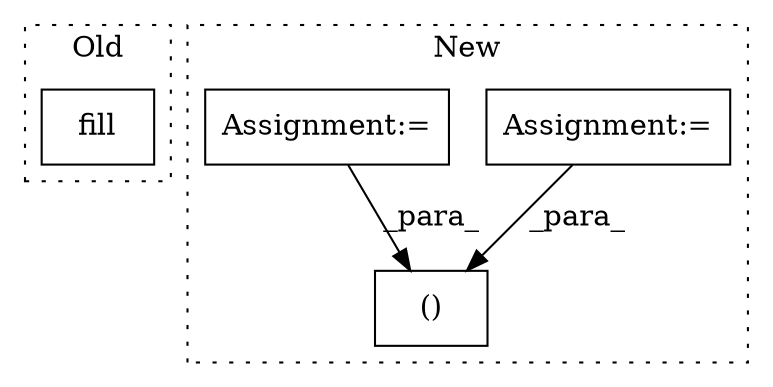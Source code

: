 digraph G {
subgraph cluster0 {
1 [label="fill" a="32" s="10357,10363" l="5,1" shape="box"];
label = "Old";
style="dotted";
}
subgraph cluster1 {
2 [label="()" a="106" s="10139" l="78" shape="box"];
3 [label="Assignment:=" a="7" s="8779" l="1" shape="box"];
4 [label="Assignment:=" a="7" s="8631" l="2" shape="box"];
label = "New";
style="dotted";
}
3 -> 2 [label="_para_"];
4 -> 2 [label="_para_"];
}